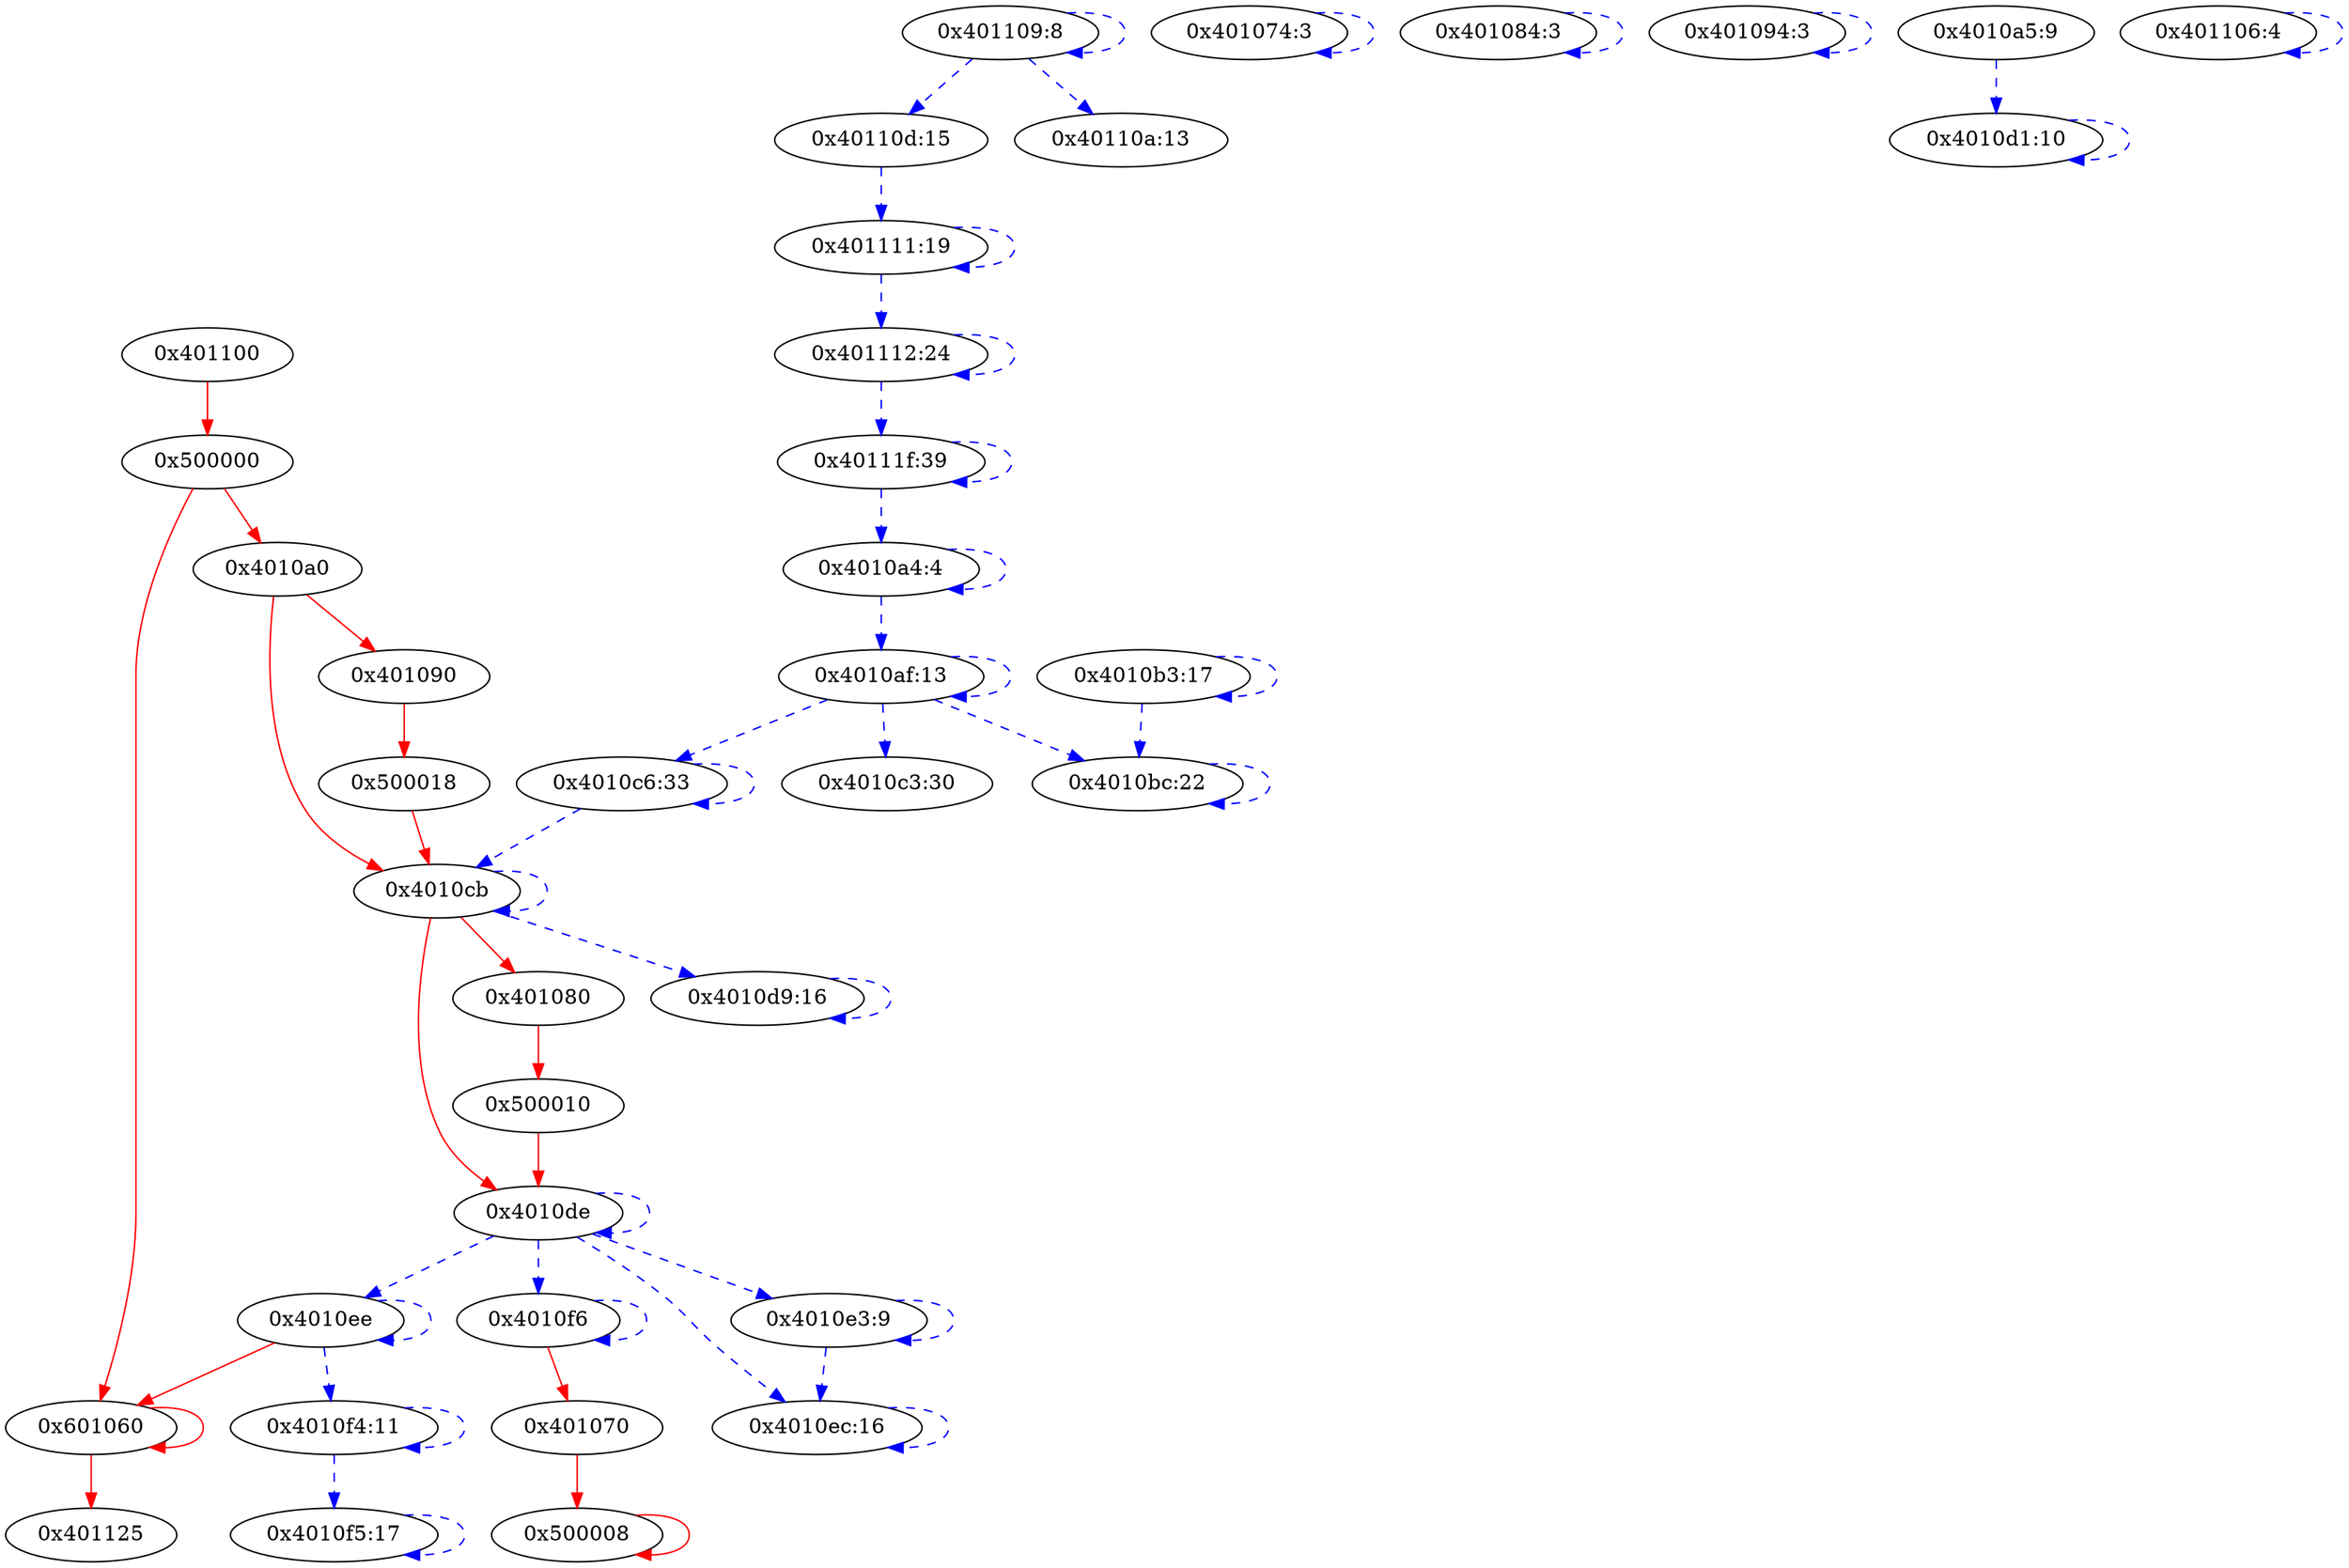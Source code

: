 digraph {
401100 [label="0x401100"];
500000 [label="0x500000"];
"4010a0" [label="0x4010a0"];
401090 [label="0x401090"];
500018 [label="0x500018"];
"4010cb" [label="0x4010cb"];
401080 [label="0x401080"];
500010 [label="0x500010"];
601060 [label="0x601060"];
"4010de" [label="0x4010de"];
"4010ee" [label="0x4010ee"];
"4010f6" [label="0x4010f6"];
401070 [label="0x401070"];
500008 [label="0x500008"];
401125 [label="0x401125"];
401074 [label="0x401074:3"];
401084 [label="0x401084:3"];
401094 [label="0x401094:3"];
"4010d9" [label="0x4010d9:16"];
"4010d1" [label="0x4010d1:10"];
"4010e3" [label="0x4010e3:9"];
"4010ec" [label="0x4010ec:16"];
"4010f4" [label="0x4010f4:11"];
"4010f5" [label="0x4010f5:17"];
"4010a4" [label="0x4010a4:4"];
"4010af" [label="0x4010af:13"];
"4010bc" [label="0x4010bc:22"];
"4010c3" [label="0x4010c3:30"];
"4010c6" [label="0x4010c6:33"];
"4010b3" [label="0x4010b3:17"];
"4010a5" [label="0x4010a5:9"];
401106 [label="0x401106:4"];
401109 [label="0x401109:8"];
"40110a" [label="0x40110a:13"];
"40110d" [label="0x40110d:15"];
401111 [label="0x401111:19"];
401112 [label="0x401112:24"];
"40111f" [label="0x40111f:39"];
401100 -> 500000 [type=control, color=red, style=solid];
500000 -> "4010a0" [type=control, color=red, style=solid];
500000 -> 601060 [type=control, color=red, style=solid];
"4010a0" -> 401090 [type=control, color=red, style=solid];
"4010a0" -> "4010cb" [type=control, color=red, style=solid];
401090 -> 500018 [type=control, color=red, style=solid];
500018 -> "4010cb" [type=control, color=red, style=solid];
"4010cb" -> 401080 [type=control, color=red, style=solid];
"4010cb" -> "4010de" [type=control, color=red, style=solid];
"4010cb" -> "4010cb" [type=data, color=blue, style=dashed];
"4010cb" -> "4010d9" [type=data, color=blue, style=dashed];
401080 -> 500010 [type=control, color=red, style=solid];
500010 -> "4010de" [type=control, color=red, style=solid];
601060 -> 601060 [type=control, color=red, style=solid];
601060 -> 401125 [type=control, color=red, style=solid];
"4010de" -> "4010ee" [type=data, color=blue, style=dashed];
"4010de" -> "4010f6" [type=data, color=blue, style=dashed];
"4010de" -> "4010de" [type=data, color=blue, style=dashed];
"4010de" -> "4010e3" [type=data, color=blue, style=dashed];
"4010de" -> "4010ec" [type=data, color=blue, style=dashed];
"4010ee" -> 601060 [type=control, color=red, style=solid];
"4010ee" -> "4010ee" [type=data, color=blue, style=dashed];
"4010ee" -> "4010f4" [type=data, color=blue, style=dashed];
"4010f6" -> 401070 [type=control, color=red, style=solid];
"4010f6" -> "4010f6" [type=data, color=blue, style=dashed];
401070 -> 500008 [type=control, color=red, style=solid];
500008 -> 500008 [type=control, color=red, style=solid];
401074 -> 401074 [type=data, color=blue, style=dashed];
401084 -> 401084 [type=data, color=blue, style=dashed];
401094 -> 401094 [type=data, color=blue, style=dashed];
"4010d9" -> "4010d9" [type=data, color=blue, style=dashed];
"4010d1" -> "4010d1" [type=data, color=blue, style=dashed];
"4010e3" -> "4010e3" [type=data, color=blue, style=dashed];
"4010e3" -> "4010ec" [type=data, color=blue, style=dashed];
"4010ec" -> "4010ec" [type=data, color=blue, style=dashed];
"4010f4" -> "4010f4" [type=data, color=blue, style=dashed];
"4010f4" -> "4010f5" [type=data, color=blue, style=dashed];
"4010f5" -> "4010f5" [type=data, color=blue, style=dashed];
"4010a4" -> "4010a4" [type=data, color=blue, style=dashed];
"4010a4" -> "4010af" [type=data, color=blue, style=dashed];
"4010af" -> "4010af" [type=data, color=blue, style=dashed];
"4010af" -> "4010bc" [type=data, color=blue, style=dashed];
"4010af" -> "4010c3" [type=data, color=blue, style=dashed];
"4010af" -> "4010c6" [type=data, color=blue, style=dashed];
"4010bc" -> "4010bc" [type=data, color=blue, style=dashed];
"4010c6" -> "4010c6" [type=data, color=blue, style=dashed];
"4010c6" -> "4010cb" [type=data, color=blue, style=dashed];
"4010b3" -> "4010b3" [type=data, color=blue, style=dashed];
"4010b3" -> "4010bc" [type=data, color=blue, style=dashed];
"4010a5" -> "4010d1" [type=data, color=blue, style=dashed];
401106 -> 401106 [type=data, color=blue, style=dashed];
401109 -> 401109 [type=data, color=blue, style=dashed];
401109 -> "40110a" [type=data, color=blue, style=dashed];
401109 -> "40110d" [type=data, color=blue, style=dashed];
"40110d" -> 401111 [type=data, color=blue, style=dashed];
401111 -> 401111 [type=data, color=blue, style=dashed];
401111 -> 401112 [type=data, color=blue, style=dashed];
401112 -> 401112 [type=data, color=blue, style=dashed];
401112 -> "40111f" [type=data, color=blue, style=dashed];
"40111f" -> "40111f" [type=data, color=blue, style=dashed];
"40111f" -> "4010a4" [type=data, color=blue, style=dashed];
}
